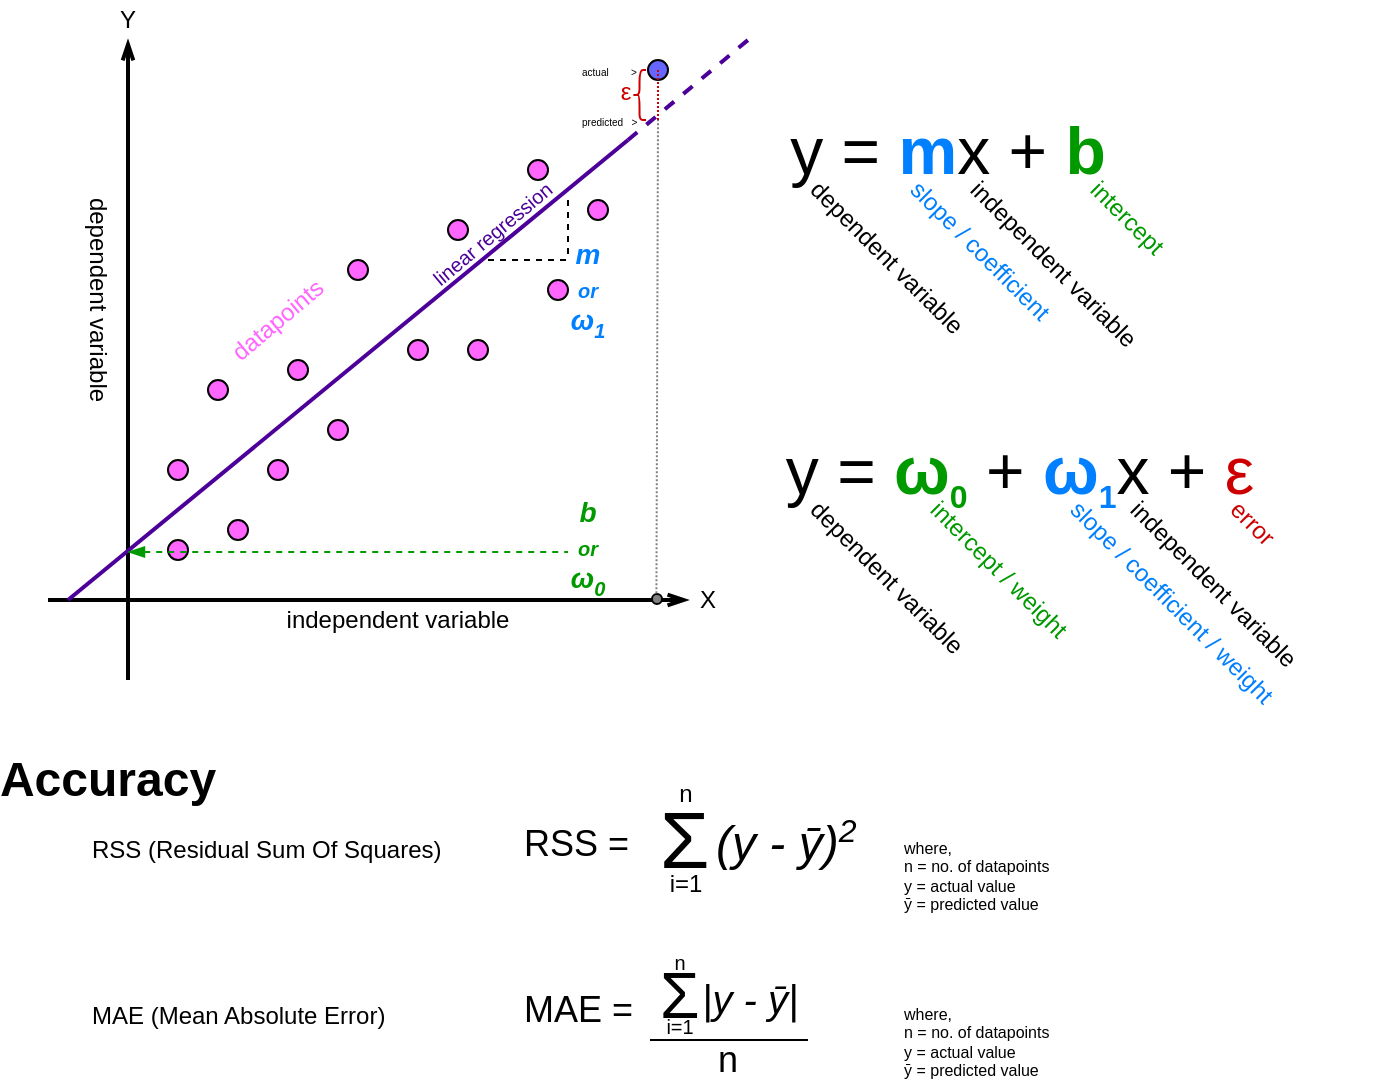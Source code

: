 <mxfile version="26.0.3" pages="3">
  <diagram name="LR-SV" id="ft6B9oeNtfkhcBupiPDH">
    <mxGraphModel dx="690" dy="427" grid="1" gridSize="10" guides="1" tooltips="1" connect="1" arrows="1" fold="1" page="1" pageScale="1" pageWidth="850" pageHeight="1100" math="0" shadow="0">
      <root>
        <mxCell id="0" />
        <mxCell id="1" parent="0" />
        <mxCell id="UDtmN-QQpEdCFvvtXrBr-2" value="" style="endArrow=openThin;html=1;rounded=0;strokeWidth=2;endFill=0;" parent="1" edge="1">
          <mxGeometry width="50" height="50" relative="1" as="geometry">
            <mxPoint x="80" y="360" as="sourcePoint" />
            <mxPoint x="80" y="40" as="targetPoint" />
          </mxGeometry>
        </mxCell>
        <mxCell id="UDtmN-QQpEdCFvvtXrBr-3" value="" style="endArrow=openThin;html=1;rounded=0;strokeWidth=2;endFill=0;" parent="1" edge="1">
          <mxGeometry width="50" height="50" relative="1" as="geometry">
            <mxPoint x="40" y="320" as="sourcePoint" />
            <mxPoint x="360" y="320" as="targetPoint" />
          </mxGeometry>
        </mxCell>
        <mxCell id="UDtmN-QQpEdCFvvtXrBr-4" value="" style="endArrow=none;html=1;rounded=0;strokeColor=#4C0099;strokeWidth=2;" parent="1" edge="1">
          <mxGeometry width="50" height="50" relative="1" as="geometry">
            <mxPoint x="50" y="320" as="sourcePoint" />
            <mxPoint x="330" y="90" as="targetPoint" />
          </mxGeometry>
        </mxCell>
        <mxCell id="UDtmN-QQpEdCFvvtXrBr-5" value="" style="ellipse;whiteSpace=wrap;html=1;fillColor=#FF66FF;" parent="1" vertex="1">
          <mxGeometry x="100" y="250" width="10" height="10" as="geometry" />
        </mxCell>
        <mxCell id="UDtmN-QQpEdCFvvtXrBr-6" value="" style="ellipse;whiteSpace=wrap;html=1;fillColor=#FF66FF;" parent="1" vertex="1">
          <mxGeometry x="120" y="210" width="10" height="10" as="geometry" />
        </mxCell>
        <mxCell id="UDtmN-QQpEdCFvvtXrBr-7" value="" style="ellipse;whiteSpace=wrap;html=1;fillColor=#FF66FF;" parent="1" vertex="1">
          <mxGeometry x="100" y="290" width="10" height="10" as="geometry" />
        </mxCell>
        <mxCell id="UDtmN-QQpEdCFvvtXrBr-8" value="" style="ellipse;whiteSpace=wrap;html=1;fillColor=#FF66FF;" parent="1" vertex="1">
          <mxGeometry x="150" y="250" width="10" height="10" as="geometry" />
        </mxCell>
        <mxCell id="UDtmN-QQpEdCFvvtXrBr-9" value="" style="ellipse;whiteSpace=wrap;html=1;fillColor=#FF66FF;" parent="1" vertex="1">
          <mxGeometry x="180" y="230" width="10" height="10" as="geometry" />
        </mxCell>
        <mxCell id="UDtmN-QQpEdCFvvtXrBr-10" value="" style="ellipse;whiteSpace=wrap;html=1;fillColor=#FF66FF;" parent="1" vertex="1">
          <mxGeometry x="160" y="200" width="10" height="10" as="geometry" />
        </mxCell>
        <mxCell id="UDtmN-QQpEdCFvvtXrBr-11" value="" style="ellipse;whiteSpace=wrap;html=1;fillColor=#FF66FF;" parent="1" vertex="1">
          <mxGeometry x="130" y="280" width="10" height="10" as="geometry" />
        </mxCell>
        <mxCell id="UDtmN-QQpEdCFvvtXrBr-12" value="" style="ellipse;whiteSpace=wrap;html=1;fillColor=#FF66FF;" parent="1" vertex="1">
          <mxGeometry x="220" y="190" width="10" height="10" as="geometry" />
        </mxCell>
        <mxCell id="UDtmN-QQpEdCFvvtXrBr-13" value="" style="ellipse;whiteSpace=wrap;html=1;fillColor=#FF66FF;" parent="1" vertex="1">
          <mxGeometry x="190" y="150" width="10" height="10" as="geometry" />
        </mxCell>
        <mxCell id="UDtmN-QQpEdCFvvtXrBr-14" value="" style="ellipse;whiteSpace=wrap;html=1;fillColor=#FF66FF;" parent="1" vertex="1">
          <mxGeometry x="250" y="190" width="10" height="10" as="geometry" />
        </mxCell>
        <mxCell id="UDtmN-QQpEdCFvvtXrBr-15" value="" style="ellipse;whiteSpace=wrap;html=1;fillColor=#FF66FF;" parent="1" vertex="1">
          <mxGeometry x="240" y="130" width="10" height="10" as="geometry" />
        </mxCell>
        <mxCell id="UDtmN-QQpEdCFvvtXrBr-16" value="" style="ellipse;whiteSpace=wrap;html=1;fillColor=#FF66FF;" parent="1" vertex="1">
          <mxGeometry x="280" y="100" width="10" height="10" as="geometry" />
        </mxCell>
        <mxCell id="UDtmN-QQpEdCFvvtXrBr-17" value="" style="ellipse;whiteSpace=wrap;html=1;fillColor=#FF66FF;" parent="1" vertex="1">
          <mxGeometry x="290" y="160" width="10" height="10" as="geometry" />
        </mxCell>
        <mxCell id="UDtmN-QQpEdCFvvtXrBr-18" value="" style="ellipse;whiteSpace=wrap;html=1;fillColor=#FF66FF;" parent="1" vertex="1">
          <mxGeometry x="310" y="120" width="10" height="10" as="geometry" />
        </mxCell>
        <mxCell id="UDtmN-QQpEdCFvvtXrBr-22" value="X" style="text;html=1;align=center;verticalAlign=middle;whiteSpace=wrap;rounded=0;" parent="1" vertex="1">
          <mxGeometry x="360" y="310" width="20" height="20" as="geometry" />
        </mxCell>
        <mxCell id="UDtmN-QQpEdCFvvtXrBr-23" value="Y" style="text;html=1;align=center;verticalAlign=middle;whiteSpace=wrap;rounded=0;" parent="1" vertex="1">
          <mxGeometry x="70" y="20" width="20" height="20" as="geometry" />
        </mxCell>
        <mxCell id="UDtmN-QQpEdCFvvtXrBr-24" value="" style="endArrow=none;dashed=1;html=1;rounded=0;startArrow=blockThin;startFill=1;fontColor=#009900;strokeColor=#009900;" parent="1" edge="1">
          <mxGeometry width="50" height="50" relative="1" as="geometry">
            <mxPoint x="80" y="296" as="sourcePoint" />
            <mxPoint x="300" y="296" as="targetPoint" />
          </mxGeometry>
        </mxCell>
        <mxCell id="UDtmN-QQpEdCFvvtXrBr-25" value="" style="endArrow=none;dashed=1;html=1;rounded=0;" parent="1" edge="1">
          <mxGeometry width="50" height="50" relative="1" as="geometry">
            <mxPoint x="260" y="150" as="sourcePoint" />
            <mxPoint x="300" y="150" as="targetPoint" />
          </mxGeometry>
        </mxCell>
        <mxCell id="UDtmN-QQpEdCFvvtXrBr-26" value="" style="endArrow=none;dashed=1;html=1;rounded=0;" parent="1" edge="1">
          <mxGeometry width="50" height="50" relative="1" as="geometry">
            <mxPoint x="300" y="120" as="sourcePoint" />
            <mxPoint x="300" y="150" as="targetPoint" />
          </mxGeometry>
        </mxCell>
        <mxCell id="UDtmN-QQpEdCFvvtXrBr-27" value="&lt;span&gt;&lt;font&gt;m&lt;br&gt;&lt;font style=&quot;font-size: 10px;&quot;&gt;or&lt;/font&gt;&lt;br&gt;&lt;/font&gt;&lt;/span&gt;ω&lt;sub&gt;&lt;font style=&quot;font-size: 10px;&quot;&gt;1&lt;/font&gt;&lt;/sub&gt;" style="text;html=1;align=center;verticalAlign=middle;whiteSpace=wrap;rounded=0;fontStyle=3;fontSize=14;fontColor=#007FFF;" parent="1" vertex="1">
          <mxGeometry x="300" y="140" width="20" height="50" as="geometry" />
        </mxCell>
        <mxCell id="UDtmN-QQpEdCFvvtXrBr-28" value="&lt;span style=&quot;&quot;&gt;b&lt;br&gt;&lt;font style=&quot;font-size: 10px;&quot;&gt;or&lt;/font&gt;&lt;br&gt;&lt;/span&gt;&lt;span style=&quot;&quot;&gt;ω&lt;/span&gt;&lt;sub style=&quot;&quot;&gt;&lt;font style=&quot;font-size: 10px;&quot;&gt;0&lt;/font&gt;&lt;/sub&gt;" style="text;html=1;align=center;verticalAlign=middle;whiteSpace=wrap;rounded=0;fontStyle=3;fontSize=14;fontColor=#009900;" parent="1" vertex="1">
          <mxGeometry x="300" y="268" width="20" height="52" as="geometry" />
        </mxCell>
        <mxCell id="UDtmN-QQpEdCFvvtXrBr-29" value="independent variable" style="text;html=1;align=center;verticalAlign=middle;whiteSpace=wrap;rounded=0;" parent="1" vertex="1">
          <mxGeometry x="140" y="320" width="150" height="20" as="geometry" />
        </mxCell>
        <mxCell id="UDtmN-QQpEdCFvvtXrBr-30" value="dependent variable" style="text;html=1;align=center;verticalAlign=middle;whiteSpace=wrap;rounded=0;rotation=90;" parent="1" vertex="1">
          <mxGeometry x="-10" y="160" width="150" height="20" as="geometry" />
        </mxCell>
        <mxCell id="UDtmN-QQpEdCFvvtXrBr-31" value="datapoints" style="text;html=1;align=center;verticalAlign=middle;whiteSpace=wrap;rounded=0;rotation=-40;fontColor=#FF66FF;" parent="1" vertex="1">
          <mxGeometry x="80" y="170" width="150" height="20" as="geometry" />
        </mxCell>
        <mxCell id="UDtmN-QQpEdCFvvtXrBr-32" value="y = &lt;b&gt;&lt;font style=&quot;color: rgb(0, 127, 255);&quot;&gt;m&lt;/font&gt;&lt;/b&gt;x + &lt;b&gt;&lt;font style=&quot;color: rgb(0, 153, 0);&quot;&gt;b&lt;/font&gt;&lt;/b&gt;" style="text;html=1;align=center;verticalAlign=middle;whiteSpace=wrap;rounded=0;fontSize=33;" parent="1" vertex="1">
          <mxGeometry x="400" y="70" width="180" height="50" as="geometry" />
        </mxCell>
        <mxCell id="UDtmN-QQpEdCFvvtXrBr-33" value="linear regression" style="text;html=1;align=center;verticalAlign=middle;whiteSpace=wrap;rounded=0;rotation=-40;fontColor=#4C0099;fontSize=10;" parent="1" vertex="1">
          <mxGeometry x="201.51" y="131.64" width="120" height="10" as="geometry" />
        </mxCell>
        <mxCell id="UDtmN-QQpEdCFvvtXrBr-34" value="dependent variable" style="text;html=1;align=left;verticalAlign=middle;whiteSpace=wrap;rounded=0;rotation=45;" parent="1" vertex="1">
          <mxGeometry x="404.39" y="144.39" width="120" height="20" as="geometry" />
        </mxCell>
        <mxCell id="UDtmN-QQpEdCFvvtXrBr-35" value="slope / coefficient" style="text;html=1;align=left;verticalAlign=middle;whiteSpace=wrap;rounded=0;rotation=45;fontColor=#007FFF;" parent="1" vertex="1">
          <mxGeometry x="455.86" y="140.86" width="110" height="20" as="geometry" />
        </mxCell>
        <mxCell id="UDtmN-QQpEdCFvvtXrBr-36" value="independent variable" style="text;html=1;align=left;verticalAlign=middle;whiteSpace=wrap;rounded=0;rotation=45;" parent="1" vertex="1">
          <mxGeometry x="484.39" y="144.39" width="120" height="20" as="geometry" />
        </mxCell>
        <mxCell id="UDtmN-QQpEdCFvvtXrBr-37" value="intercept" style="text;html=1;align=left;verticalAlign=middle;whiteSpace=wrap;rounded=0;rotation=45;fontColor=#009900;" parent="1" vertex="1">
          <mxGeometry x="547.32" y="137.32" width="100" height="20" as="geometry" />
        </mxCell>
        <mxCell id="lRdg8YPIiVVx4SO15s_N-5" value="y =&amp;nbsp;&lt;font style=&quot;color: rgb(0, 153, 0);&quot;&gt;&lt;b&gt;ω&lt;sub&gt;&lt;font style=&quot;font-size: 16px;&quot;&gt;0&lt;/font&gt;&lt;/sub&gt;&lt;/b&gt;&lt;/font&gt;&amp;nbsp;+&amp;nbsp;&lt;font style=&quot;color: rgb(0, 127, 255);&quot;&gt;&lt;b&gt;ω&lt;sub&gt;&lt;font style=&quot;font-size: 16px;&quot;&gt;1&lt;/font&gt;&lt;/sub&gt;&lt;/b&gt;&lt;/font&gt;x +&amp;nbsp;&lt;font style=&quot;color: rgb(204, 0, 0);&quot;&gt;ε&lt;/font&gt;" style="text;html=1;align=center;verticalAlign=middle;whiteSpace=wrap;rounded=0;fontSize=33;" vertex="1" parent="1">
          <mxGeometry x="406" y="233" width="240" height="50" as="geometry" />
        </mxCell>
        <mxCell id="lRdg8YPIiVVx4SO15s_N-6" value="dependent variable" style="text;html=1;align=left;verticalAlign=middle;whiteSpace=wrap;rounded=0;rotation=45;" vertex="1" parent="1">
          <mxGeometry x="404.39" y="304.39" width="120" height="20" as="geometry" />
        </mxCell>
        <mxCell id="lRdg8YPIiVVx4SO15s_N-7" value="slope / coefficient / weight" style="text;html=1;align=left;verticalAlign=middle;whiteSpace=wrap;rounded=0;rotation=45;fontColor=#007FFF;" vertex="1" parent="1">
          <mxGeometry x="531.46" y="311.46" width="140" height="20" as="geometry" />
        </mxCell>
        <mxCell id="lRdg8YPIiVVx4SO15s_N-8" value="independent variable" style="text;html=1;align=left;verticalAlign=middle;whiteSpace=wrap;rounded=0;rotation=45;" vertex="1" parent="1">
          <mxGeometry x="564.39" y="304.39" width="120" height="20" as="geometry" />
        </mxCell>
        <mxCell id="lRdg8YPIiVVx4SO15s_N-9" value="intercept / weight" style="text;html=1;align=left;verticalAlign=middle;whiteSpace=wrap;rounded=0;rotation=45;fontColor=#009900;" vertex="1" parent="1">
          <mxGeometry x="465.86" y="300.86" width="110" height="20" as="geometry" />
        </mxCell>
        <mxCell id="lRdg8YPIiVVx4SO15s_N-10" value="error" style="text;html=1;align=left;verticalAlign=middle;whiteSpace=wrap;rounded=0;rotation=45;fontColor=#CC0000;" vertex="1" parent="1">
          <mxGeometry x="618.79" y="293.79" width="90" height="20" as="geometry" />
        </mxCell>
        <mxCell id="lRdg8YPIiVVx4SO15s_N-11" value="" style="ellipse;whiteSpace=wrap;html=1;fillColor=#6666FF;" vertex="1" parent="1">
          <mxGeometry x="340" y="50" width="10" height="10" as="geometry" />
        </mxCell>
        <mxCell id="lRdg8YPIiVVx4SO15s_N-13" value="" style="endArrow=none;html=1;rounded=0;strokeColor=#4C0099;strokeWidth=2;dashed=1;" edge="1" parent="1">
          <mxGeometry width="50" height="50" relative="1" as="geometry">
            <mxPoint x="330" y="90" as="sourcePoint" />
            <mxPoint x="390" y="40" as="targetPoint" />
          </mxGeometry>
        </mxCell>
        <mxCell id="lRdg8YPIiVVx4SO15s_N-14" value="" style="endArrow=none;html=1;rounded=0;strokeColor=#CC0000;strokeWidth=1;dashed=1;dashPattern=1 1;entryX=0.5;entryY=0.5;entryDx=0;entryDy=0;entryPerimeter=0;" edge="1" parent="1" target="lRdg8YPIiVVx4SO15s_N-11">
          <mxGeometry width="50" height="50" relative="1" as="geometry">
            <mxPoint x="345" y="80" as="sourcePoint" />
            <mxPoint x="400" y="50" as="targetPoint" />
          </mxGeometry>
        </mxCell>
        <mxCell id="lRdg8YPIiVVx4SO15s_N-17" value="&lt;font style=&quot;color: rgb(204, 0, 0);&quot;&gt;ε&lt;/font&gt;" style="shape=curlyBracket;whiteSpace=wrap;html=1;rounded=1;labelPosition=left;verticalLabelPosition=middle;align=center;verticalAlign=middle;strokeColor=#CC0000;spacing=0;spacingRight=0;spacingBottom=4;" vertex="1" parent="1">
          <mxGeometry x="332.51" y="55" width="6.49" height="25" as="geometry" />
        </mxCell>
        <mxCell id="lRdg8YPIiVVx4SO15s_N-18" value="predicted&amp;nbsp; &amp;nbsp;&amp;gt;" style="text;html=1;align=left;verticalAlign=middle;whiteSpace=wrap;rounded=0;fontSize=5;" vertex="1" parent="1">
          <mxGeometry x="304.51" y="75" width="31.49" height="10" as="geometry" />
        </mxCell>
        <mxCell id="lRdg8YPIiVVx4SO15s_N-19" value="actual&amp;nbsp; &amp;nbsp; &amp;nbsp; &amp;nbsp; &amp;gt;" style="text;html=1;align=left;verticalAlign=middle;whiteSpace=wrap;rounded=0;fontSize=5;" vertex="1" parent="1">
          <mxGeometry x="304.51" y="50" width="31.49" height="10" as="geometry" />
        </mxCell>
        <mxCell id="lRdg8YPIiVVx4SO15s_N-20" value="" style="ellipse;whiteSpace=wrap;html=1;fillColor=#808080;aspect=fixed;" vertex="1" parent="1">
          <mxGeometry x="342" y="317" width="5" height="5" as="geometry" />
        </mxCell>
        <mxCell id="lRdg8YPIiVVx4SO15s_N-22" value="" style="endArrow=none;html=1;rounded=0;strokeColor=#808080;strokeWidth=1;dashed=1;dashPattern=1 1;exitX=0.441;exitY=0.32;exitDx=0;exitDy=0;exitPerimeter=0;" edge="1" parent="1" source="lRdg8YPIiVVx4SO15s_N-20">
          <mxGeometry width="50" height="50" relative="1" as="geometry">
            <mxPoint x="339.5" y="317.0" as="sourcePoint" />
            <mxPoint x="345" y="80" as="targetPoint" />
          </mxGeometry>
        </mxCell>
        <mxCell id="1ZIZ6dkmiwmQnRQSsGTK-1" value="Accuracy" style="text;html=1;align=center;verticalAlign=middle;whiteSpace=wrap;rounded=0;fontStyle=1;fontSize=24;" vertex="1" parent="1">
          <mxGeometry x="40" y="400" width="60" height="20" as="geometry" />
        </mxCell>
        <mxCell id="1ZIZ6dkmiwmQnRQSsGTK-6" value="n" style="text;html=1;align=center;verticalAlign=middle;whiteSpace=wrap;rounded=0;" vertex="1" parent="1">
          <mxGeometry x="343.99" y="407" width="30" height="20" as="geometry" />
        </mxCell>
        <mxCell id="1ZIZ6dkmiwmQnRQSsGTK-23" value="" style="group" vertex="1" connectable="0" parent="1">
          <mxGeometry x="60" y="409" width="500" height="71" as="geometry" />
        </mxCell>
        <mxCell id="1ZIZ6dkmiwmQnRQSsGTK-2" value="RSS (Residual Sum Of Squares)" style="text;html=1;align=left;verticalAlign=middle;whiteSpace=wrap;rounded=0;" vertex="1" parent="1ZIZ6dkmiwmQnRQSsGTK-23">
          <mxGeometry y="26" width="180" height="20" as="geometry" />
        </mxCell>
        <mxCell id="1ZIZ6dkmiwmQnRQSsGTK-3" value="Σ" style="text;whiteSpace=wrap;fontSize=40;" vertex="1" parent="1ZIZ6dkmiwmQnRQSsGTK-23">
          <mxGeometry x="283.99" width="30" height="50" as="geometry" />
        </mxCell>
        <mxCell id="1ZIZ6dkmiwmQnRQSsGTK-5" value="i=1" style="text;html=1;align=center;verticalAlign=middle;whiteSpace=wrap;rounded=0;" vertex="1" parent="1ZIZ6dkmiwmQnRQSsGTK-23">
          <mxGeometry x="283.99" y="43" width="30" height="20" as="geometry" />
        </mxCell>
        <mxCell id="1ZIZ6dkmiwmQnRQSsGTK-7" value="(y - ȳ)&lt;sup&gt;&lt;font style=&quot;font-size: 16px;&quot;&gt;2&lt;/font&gt;&lt;/sup&gt;" style="text;html=1;align=left;verticalAlign=middle;whiteSpace=wrap;rounded=0;fontSize=24;fontStyle=2" vertex="1" parent="1ZIZ6dkmiwmQnRQSsGTK-23">
          <mxGeometry x="311.99" y="20" width="92" height="20" as="geometry" />
        </mxCell>
        <mxCell id="1ZIZ6dkmiwmQnRQSsGTK-8" value="RSS =&amp;nbsp;" style="text;html=1;align=left;verticalAlign=middle;whiteSpace=wrap;rounded=0;fontSize=18;" vertex="1" parent="1ZIZ6dkmiwmQnRQSsGTK-23">
          <mxGeometry x="216.01" y="23" width="69.49" height="20" as="geometry" />
        </mxCell>
        <mxCell id="1ZIZ6dkmiwmQnRQSsGTK-10" value="where,&lt;br&gt;&lt;div&gt;n = no. of datapoints&lt;/div&gt;&lt;div&gt;y = actual value&lt;/div&gt;&lt;div&gt;ȳ = predicted value&lt;/div&gt;" style="text;html=1;align=left;verticalAlign=bottom;whiteSpace=wrap;rounded=0;fontSize=8;" vertex="1" parent="1ZIZ6dkmiwmQnRQSsGTK-23">
          <mxGeometry x="405.86" y="26" width="94.14" height="45" as="geometry" />
        </mxCell>
        <mxCell id="1ZIZ6dkmiwmQnRQSsGTK-24" value="" style="group" vertex="1" connectable="0" parent="1">
          <mxGeometry x="60" y="492" width="500" height="71" as="geometry" />
        </mxCell>
        <mxCell id="1ZIZ6dkmiwmQnRQSsGTK-13" value="MAE (Mean Absolute Error)" style="text;html=1;align=left;verticalAlign=middle;whiteSpace=wrap;rounded=0;" vertex="1" parent="1ZIZ6dkmiwmQnRQSsGTK-24">
          <mxGeometry y="26" width="180" height="20" as="geometry" />
        </mxCell>
        <mxCell id="1ZIZ6dkmiwmQnRQSsGTK-14" value="Σ" style="text;whiteSpace=wrap;fontSize=32;" vertex="1" parent="1ZIZ6dkmiwmQnRQSsGTK-24">
          <mxGeometry x="283.99" width="30" height="50" as="geometry" />
        </mxCell>
        <mxCell id="1ZIZ6dkmiwmQnRQSsGTK-15" value="i=1" style="text;html=1;align=center;verticalAlign=middle;whiteSpace=wrap;rounded=0;fontSize=10;" vertex="1" parent="1ZIZ6dkmiwmQnRQSsGTK-24">
          <mxGeometry x="280.99" y="34" width="30" height="14" as="geometry" />
        </mxCell>
        <mxCell id="1ZIZ6dkmiwmQnRQSsGTK-16" value="n" style="text;html=1;align=center;verticalAlign=middle;whiteSpace=wrap;rounded=0;fontSize=10;" vertex="1" parent="1ZIZ6dkmiwmQnRQSsGTK-24">
          <mxGeometry x="280.99" y="3" width="30" height="11" as="geometry" />
        </mxCell>
        <mxCell id="1ZIZ6dkmiwmQnRQSsGTK-17" value="|y - ȳ|" style="text;html=1;align=left;verticalAlign=middle;whiteSpace=wrap;rounded=0;fontSize=20;fontStyle=2" vertex="1" parent="1ZIZ6dkmiwmQnRQSsGTK-24">
          <mxGeometry x="304.99" y="17" width="92" height="20" as="geometry" />
        </mxCell>
        <mxCell id="1ZIZ6dkmiwmQnRQSsGTK-18" value="MAE =&amp;nbsp;" style="text;html=1;align=left;verticalAlign=middle;whiteSpace=wrap;rounded=0;fontSize=18;" vertex="1" parent="1ZIZ6dkmiwmQnRQSsGTK-24">
          <mxGeometry x="216.01" y="23" width="69.49" height="20" as="geometry" />
        </mxCell>
        <mxCell id="1ZIZ6dkmiwmQnRQSsGTK-19" value="where,&lt;br&gt;&lt;div&gt;n = no. of datapoints&lt;/div&gt;&lt;div&gt;y = actual value&lt;/div&gt;&lt;div&gt;ȳ = predicted value&lt;/div&gt;" style="text;html=1;align=left;verticalAlign=bottom;whiteSpace=wrap;rounded=0;fontSize=8;" vertex="1" parent="1ZIZ6dkmiwmQnRQSsGTK-24">
          <mxGeometry x="405.86" y="26" width="94.14" height="45" as="geometry" />
        </mxCell>
        <mxCell id="1ZIZ6dkmiwmQnRQSsGTK-20" value="" style="endArrow=none;html=1;rounded=0;exitX=0;exitY=1;exitDx=0;exitDy=0;" edge="1" parent="1ZIZ6dkmiwmQnRQSsGTK-24" source="1ZIZ6dkmiwmQnRQSsGTK-15">
          <mxGeometry width="50" height="50" relative="1" as="geometry">
            <mxPoint x="240" y="-92" as="sourcePoint" />
            <mxPoint x="360" y="48" as="targetPoint" />
          </mxGeometry>
        </mxCell>
        <mxCell id="1ZIZ6dkmiwmQnRQSsGTK-21" value="n" style="text;html=1;align=center;verticalAlign=middle;whiteSpace=wrap;rounded=0;fontSize=18;" vertex="1" parent="1ZIZ6dkmiwmQnRQSsGTK-24">
          <mxGeometry x="304.99" y="47" width="30" height="21" as="geometry" />
        </mxCell>
      </root>
    </mxGraphModel>
  </diagram>
  <diagram name="LR-MV" id="dPpouy2KCc9EeUn8jf0N">
    <mxGraphModel dx="1080" dy="668" grid="1" gridSize="10" guides="1" tooltips="1" connect="1" arrows="1" fold="1" page="1" pageScale="1" pageWidth="850" pageHeight="1100" math="0" shadow="0">
      <root>
        <mxCell id="hytD9whioqziYtamuN2R-0" />
        <mxCell id="hytD9whioqziYtamuN2R-1" parent="hytD9whioqziYtamuN2R-0" />
        <mxCell id="SBUnD1E64CyK9gL6Irq9-12" value="" style="verticalLabelPosition=bottom;verticalAlign=top;html=1;shape=mxgraph.basic.polygon;polyCoords=[[0.01,0.31],[0.59,0.48],[0.91,0.58],[0.87,0.9],[0.52,0.97],[0.34,0.74],[0.13,0.48],[0.01,0.31]];polyline=1;fillColor=#ffe6cc;rotation=-45;strokeColor=#d79b00;" vertex="1" parent="hytD9whioqziYtamuN2R-1">
          <mxGeometry x="83.12" y="120" width="283.75" height="310" as="geometry" />
        </mxCell>
        <mxCell id="hytD9whioqziYtamuN2R-2" value="" style="endArrow=openThin;html=1;rounded=0;strokeWidth=2;endFill=0;" parent="hytD9whioqziYtamuN2R-1" edge="1">
          <mxGeometry width="50" height="50" relative="1" as="geometry">
            <mxPoint x="87" y="360" as="sourcePoint" />
            <mxPoint x="87" y="40" as="targetPoint" />
          </mxGeometry>
        </mxCell>
        <mxCell id="hytD9whioqziYtamuN2R-3" value="" style="endArrow=openThin;html=1;rounded=0;strokeWidth=2;endFill=0;entryX=0.127;entryY=0.482;entryDx=0;entryDy=0;entryPerimeter=0;" parent="hytD9whioqziYtamuN2R-1" edge="1" target="hytD9whioqziYtamuN2R-19">
          <mxGeometry width="50" height="50" relative="1" as="geometry">
            <mxPoint x="60" y="330" as="sourcePoint" />
            <mxPoint x="360" y="480" as="targetPoint" />
          </mxGeometry>
        </mxCell>
        <mxCell id="hytD9whioqziYtamuN2R-4" value="" style="endArrow=none;html=1;rounded=0;strokeColor=#7F00FF;strokeWidth=2;dashed=1;" parent="hytD9whioqziYtamuN2R-1" edge="1">
          <mxGeometry width="50" height="50" relative="1" as="geometry">
            <mxPoint x="81" y="334" as="sourcePoint" />
            <mxPoint x="380" y="180" as="targetPoint" />
          </mxGeometry>
        </mxCell>
        <mxCell id="hytD9whioqziYtamuN2R-5" value="" style="ellipse;whiteSpace=wrap;html=1;fillColor=#FF66FF;" parent="hytD9whioqziYtamuN2R-1" vertex="1">
          <mxGeometry x="310" y="340" width="10" height="10" as="geometry" />
        </mxCell>
        <mxCell id="hytD9whioqziYtamuN2R-6" value="" style="ellipse;whiteSpace=wrap;html=1;fillColor=#FF66FF;" parent="hytD9whioqziYtamuN2R-1" vertex="1">
          <mxGeometry x="136" y="310" width="10" height="10" as="geometry" />
        </mxCell>
        <mxCell id="hytD9whioqziYtamuN2R-7" value="" style="ellipse;whiteSpace=wrap;html=1;fillColor=#FF66FF;" parent="hytD9whioqziYtamuN2R-1" vertex="1">
          <mxGeometry x="107" y="340" width="10" height="10" as="geometry" />
        </mxCell>
        <mxCell id="hytD9whioqziYtamuN2R-8" value="" style="ellipse;whiteSpace=wrap;html=1;fillColor=#FF66FF;" parent="hytD9whioqziYtamuN2R-1" vertex="1">
          <mxGeometry x="170" y="263.46" width="10" height="10" as="geometry" />
        </mxCell>
        <mxCell id="hytD9whioqziYtamuN2R-9" value="" style="ellipse;whiteSpace=wrap;html=1;fillColor=#FF66FF;" parent="hytD9whioqziYtamuN2R-1" vertex="1">
          <mxGeometry x="230" y="220" width="10" height="10" as="geometry" />
        </mxCell>
        <mxCell id="hytD9whioqziYtamuN2R-10" value="" style="ellipse;whiteSpace=wrap;html=1;fillColor=#FF66FF;" parent="hytD9whioqziYtamuN2R-1" vertex="1">
          <mxGeometry x="210" y="275" width="10" height="10" as="geometry" />
        </mxCell>
        <mxCell id="hytD9whioqziYtamuN2R-11" value="" style="ellipse;whiteSpace=wrap;html=1;fillColor=#FF66FF;" parent="hytD9whioqziYtamuN2R-1" vertex="1">
          <mxGeometry x="160" y="350" width="10" height="10" as="geometry" />
        </mxCell>
        <mxCell id="hytD9whioqziYtamuN2R-12" value="" style="ellipse;whiteSpace=wrap;html=1;fillColor=#FF66FF;" parent="hytD9whioqziYtamuN2R-1" vertex="1">
          <mxGeometry x="126" y="281.39" width="10" height="10" as="geometry" />
        </mxCell>
        <mxCell id="hytD9whioqziYtamuN2R-13" value="" style="ellipse;whiteSpace=wrap;html=1;fillColor=#FF66FF;" parent="hytD9whioqziYtamuN2R-1" vertex="1">
          <mxGeometry x="206" y="250" width="10" height="10" as="geometry" />
        </mxCell>
        <mxCell id="hytD9whioqziYtamuN2R-14" value="" style="ellipse;whiteSpace=wrap;html=1;fillColor=#FF66FF;" parent="hytD9whioqziYtamuN2R-1" vertex="1">
          <mxGeometry x="280" y="200" width="10" height="10" as="geometry" />
        </mxCell>
        <mxCell id="hytD9whioqziYtamuN2R-15" value="" style="ellipse;whiteSpace=wrap;html=1;fillColor=#FF66FF;" parent="hytD9whioqziYtamuN2R-1" vertex="1">
          <mxGeometry x="276" y="350" width="10" height="10" as="geometry" />
        </mxCell>
        <mxCell id="hytD9whioqziYtamuN2R-16" value="" style="ellipse;whiteSpace=wrap;html=1;fillColor=#FF66FF;" parent="hytD9whioqziYtamuN2R-1" vertex="1">
          <mxGeometry x="225" y="237.86" width="10" height="10" as="geometry" />
        </mxCell>
        <mxCell id="hytD9whioqziYtamuN2R-17" value="" style="ellipse;whiteSpace=wrap;html=1;fillColor=#FF66FF;" parent="hytD9whioqziYtamuN2R-1" vertex="1">
          <mxGeometry x="310" y="230" width="10" height="10" as="geometry" />
        </mxCell>
        <mxCell id="hytD9whioqziYtamuN2R-18" value="" style="ellipse;whiteSpace=wrap;html=1;fillColor=#FF66FF;" parent="hytD9whioqziYtamuN2R-1" vertex="1">
          <mxGeometry x="255" y="257.86" width="10" height="10" as="geometry" />
        </mxCell>
        <mxCell id="hytD9whioqziYtamuN2R-19" value="X1" style="text;html=1;align=center;verticalAlign=middle;whiteSpace=wrap;rounded=0;" parent="hytD9whioqziYtamuN2R-1" vertex="1">
          <mxGeometry x="390" y="460" width="20" height="20" as="geometry" />
        </mxCell>
        <mxCell id="hytD9whioqziYtamuN2R-20" value="Y" style="text;html=1;align=center;verticalAlign=middle;whiteSpace=wrap;rounded=0;" parent="hytD9whioqziYtamuN2R-1" vertex="1">
          <mxGeometry x="77" y="20" width="20" height="20" as="geometry" />
        </mxCell>
        <mxCell id="hytD9whioqziYtamuN2R-21" value="" style="endArrow=none;dashed=1;html=1;rounded=0;startArrow=blockThin;startFill=1;fontColor=#009900;strokeColor=#009900;" parent="hytD9whioqziYtamuN2R-1" edge="1">
          <mxGeometry width="50" height="50" relative="1" as="geometry">
            <mxPoint x="83.12" y="330" as="sourcePoint" />
            <mxPoint x="390" y="330" as="targetPoint" />
          </mxGeometry>
        </mxCell>
        <mxCell id="hytD9whioqziYtamuN2R-24" value="m&lt;sub&gt;&lt;font style=&quot;font-size: 10px;&quot;&gt;2&lt;/font&gt;&lt;/sub&gt;&amp;nbsp;&lt;font style=&quot;font-size: 10px;&quot;&gt;or&amp;nbsp;&lt;/font&gt;ω&lt;sub&gt;&lt;font style=&quot;font-size: 10px;&quot;&gt;2&lt;/font&gt;&lt;/sub&gt;" style="text;html=1;align=center;verticalAlign=middle;whiteSpace=wrap;rounded=0;fontStyle=3;fontSize=14;fontColor=#007FFF;" parent="hytD9whioqziYtamuN2R-1" vertex="1">
          <mxGeometry x="366.87" y="190" width="53.13" height="20" as="geometry" />
        </mxCell>
        <mxCell id="hytD9whioqziYtamuN2R-25" value="&lt;span style=&quot;&quot;&gt;b&lt;/span&gt;&lt;span style=&quot;&quot;&gt;&amp;nbsp;&lt;/span&gt;&lt;font style=&quot;font-size: 10px;&quot;&gt;or&amp;nbsp;&lt;/font&gt;&lt;span style=&quot;&quot;&gt;ω&lt;/span&gt;&lt;sub style=&quot;&quot;&gt;&lt;font style=&quot;font-size: 10px;&quot;&gt;0&lt;/font&gt;&lt;/sub&gt;" style="text;html=1;align=center;verticalAlign=middle;whiteSpace=wrap;rounded=0;fontStyle=3;fontSize=14;fontColor=#009900;" parent="hytD9whioqziYtamuN2R-1" vertex="1">
          <mxGeometry x="390" y="320" width="50" height="20" as="geometry" />
        </mxCell>
        <mxCell id="hytD9whioqziYtamuN2R-26" value="independent variable" style="text;html=1;align=center;verticalAlign=middle;whiteSpace=wrap;rounded=0;rotation=23;" parent="hytD9whioqziYtamuN2R-1" vertex="1">
          <mxGeometry x="170" y="405" width="150" height="20" as="geometry" />
        </mxCell>
        <mxCell id="hytD9whioqziYtamuN2R-27" value="dependent variable" style="text;html=1;align=center;verticalAlign=middle;whiteSpace=wrap;rounded=0;rotation=90;" parent="hytD9whioqziYtamuN2R-1" vertex="1">
          <mxGeometry x="4" y="160" width="150" height="20" as="geometry" />
        </mxCell>
        <mxCell id="hytD9whioqziYtamuN2R-28" value="datapoints" style="text;html=1;align=center;verticalAlign=middle;whiteSpace=wrap;rounded=0;rotation=-30;fontColor=#FF66FF;" parent="hytD9whioqziYtamuN2R-1" vertex="1">
          <mxGeometry x="117" y="225" width="150" height="20" as="geometry" />
        </mxCell>
        <mxCell id="hytD9whioqziYtamuN2R-29" value="y =&amp;nbsp;&lt;b&gt;&lt;font style=&quot;color: rgb(0, 127, 255);&quot;&gt;m&lt;sub&gt;&lt;font style=&quot;font-size: 16px;&quot;&gt;1&lt;/font&gt;&lt;/sub&gt;&lt;/font&gt;&lt;/b&gt;x&lt;sub&gt;&lt;font style=&quot;font-size: 16px;&quot;&gt;1&lt;/font&gt;&lt;/sub&gt; +&amp;nbsp;&lt;b&gt;&lt;font style=&quot;color: rgb(0, 127, 255);&quot;&gt;m&lt;sub&gt;&lt;font style=&quot;font-size: 16px;&quot;&gt;2&lt;/font&gt;&lt;/sub&gt;&lt;/font&gt;&lt;/b&gt;x&lt;sub&gt;&lt;font style=&quot;font-size: 16px;&quot;&gt;2&lt;/font&gt;&lt;/sub&gt; +&amp;nbsp;&lt;b&gt;&lt;font style=&quot;color: rgb(0, 153, 0);&quot;&gt;b&lt;/font&gt;&lt;/b&gt;" style="text;html=1;align=center;verticalAlign=middle;whiteSpace=wrap;rounded=0;fontSize=33;" parent="hytD9whioqziYtamuN2R-1" vertex="1">
          <mxGeometry x="460" y="101.54" width="330" height="50" as="geometry" />
        </mxCell>
        <mxCell id="hytD9whioqziYtamuN2R-31" value="dependent variable" style="text;html=1;align=left;verticalAlign=middle;whiteSpace=wrap;rounded=0;rotation=45;" parent="hytD9whioqziYtamuN2R-1" vertex="1">
          <mxGeometry x="475.86" y="172.4" width="110" height="20" as="geometry" />
        </mxCell>
        <mxCell id="hytD9whioqziYtamuN2R-32" value="slope / coefficient" style="text;html=1;align=left;verticalAlign=middle;whiteSpace=wrap;rounded=0;rotation=45;fontColor=#007FFF;" parent="hytD9whioqziYtamuN2R-1" vertex="1">
          <mxGeometry x="537.32" y="168.86" width="100" height="20" as="geometry" />
        </mxCell>
        <mxCell id="hytD9whioqziYtamuN2R-33" value="independent variable" style="text;html=1;align=left;verticalAlign=middle;whiteSpace=wrap;rounded=0;rotation=45;" parent="hytD9whioqziYtamuN2R-1" vertex="1">
          <mxGeometry x="574.39" y="175.93" width="120" height="20" as="geometry" />
        </mxCell>
        <mxCell id="hytD9whioqziYtamuN2R-34" value="intercept" style="text;html=1;align=left;verticalAlign=middle;whiteSpace=wrap;rounded=0;rotation=45;fontColor=#009900;" parent="hytD9whioqziYtamuN2R-1" vertex="1">
          <mxGeometry x="743.18" y="154.72" width="60" height="20" as="geometry" />
        </mxCell>
        <mxCell id="Uryw7ud-IIzmJZmk2hSa-0" value="slope / coefficient" style="text;html=1;align=left;verticalAlign=middle;whiteSpace=wrap;rounded=0;rotation=45;fontColor=#007FFF;" parent="hytD9whioqziYtamuN2R-1" vertex="1">
          <mxGeometry x="635.86" y="172.4" width="110" height="20" as="geometry" />
        </mxCell>
        <mxCell id="Uryw7ud-IIzmJZmk2hSa-1" value="independent variable" style="text;html=1;align=left;verticalAlign=middle;whiteSpace=wrap;rounded=0;rotation=45;" parent="hytD9whioqziYtamuN2R-1" vertex="1">
          <mxGeometry x="674.39" y="175.93" width="120" height="20" as="geometry" />
        </mxCell>
        <mxCell id="Uryw7ud-IIzmJZmk2hSa-2" value="" style="endArrow=openThin;html=1;rounded=0;strokeWidth=2;endFill=0;" parent="hytD9whioqziYtamuN2R-1" edge="1" target="Uryw7ud-IIzmJZmk2hSa-3">
          <mxGeometry width="50" height="50" relative="1" as="geometry">
            <mxPoint x="60" y="350" as="sourcePoint" />
            <mxPoint x="360" y="280" as="targetPoint" />
          </mxGeometry>
        </mxCell>
        <mxCell id="Uryw7ud-IIzmJZmk2hSa-3" value="X2" style="text;html=1;align=center;verticalAlign=middle;whiteSpace=wrap;rounded=0;" parent="hytD9whioqziYtamuN2R-1" vertex="1">
          <mxGeometry x="400" y="257.86" width="20" height="20" as="geometry" />
        </mxCell>
        <mxCell id="Uryw7ud-IIzmJZmk2hSa-4" value="" style="endArrow=none;html=1;rounded=0;strokeColor=#7F00FF;strokeWidth=2;dashed=1;" parent="hytD9whioqziYtamuN2R-1" edge="1">
          <mxGeometry width="50" height="50" relative="1" as="geometry">
            <mxPoint x="80" y="330" as="sourcePoint" />
            <mxPoint x="380" y="384.459" as="targetPoint" />
          </mxGeometry>
        </mxCell>
        <mxCell id="Uryw7ud-IIzmJZmk2hSa-7" value="m&lt;sub style=&quot;&quot;&gt;&lt;font style=&quot;font-size: 10px;&quot;&gt;1&lt;/font&gt;&lt;/sub&gt;&amp;nbsp;&lt;font style=&quot;font-size: 10px;&quot;&gt;or&amp;nbsp;&lt;/font&gt;ω&lt;sub&gt;&lt;font style=&quot;font-size: 10px;&quot;&gt;1&lt;/font&gt;&lt;/sub&gt;" style="text;html=1;align=center;verticalAlign=middle;whiteSpace=wrap;rounded=0;fontStyle=3;fontSize=14;fontColor=#007FFF;" parent="hytD9whioqziYtamuN2R-1" vertex="1">
          <mxGeometry x="356.87" y="384.66" width="53.13" height="25" as="geometry" />
        </mxCell>
        <mxCell id="Uryw7ud-IIzmJZmk2hSa-9" value="" style="ellipse;whiteSpace=wrap;html=1;fillColor=#FF66FF;" parent="hytD9whioqziYtamuN2R-1" vertex="1">
          <mxGeometry x="365" y="360" width="10" height="10" as="geometry" />
        </mxCell>
        <mxCell id="Uryw7ud-IIzmJZmk2hSa-10" value="" style="ellipse;whiteSpace=wrap;html=1;fillColor=#FF66FF;" parent="hytD9whioqziYtamuN2R-1" vertex="1">
          <mxGeometry x="280" y="240" width="10" height="10" as="geometry" />
        </mxCell>
        <mxCell id="Uryw7ud-IIzmJZmk2hSa-11" value="" style="ellipse;whiteSpace=wrap;html=1;fillColor=#FF66FF;" parent="hytD9whioqziYtamuN2R-1" vertex="1">
          <mxGeometry x="310" y="380" width="10" height="10" as="geometry" />
        </mxCell>
        <mxCell id="Uryw7ud-IIzmJZmk2hSa-12" value="" style="ellipse;whiteSpace=wrap;html=1;fillColor=#FF66FF;" parent="hytD9whioqziYtamuN2R-1" vertex="1">
          <mxGeometry x="240" y="340" width="10" height="10" as="geometry" />
        </mxCell>
        <mxCell id="Uryw7ud-IIzmJZmk2hSa-13" value="" style="ellipse;whiteSpace=wrap;html=1;fillColor=#FF66FF;" parent="hytD9whioqziYtamuN2R-1" vertex="1">
          <mxGeometry x="200" y="370" width="10" height="10" as="geometry" />
        </mxCell>
        <mxCell id="Uryw7ud-IIzmJZmk2hSa-14" value="" style="ellipse;whiteSpace=wrap;html=1;fillColor=#FF66FF;" parent="hytD9whioqziYtamuN2R-1" vertex="1">
          <mxGeometry x="260" y="375" width="10" height="10" as="geometry" />
        </mxCell>
        <mxCell id="SBUnD1E64CyK9gL6Irq9-0" value="y =&amp;nbsp;&lt;font style=&quot;color: rgb(0, 153, 0);&quot;&gt;&lt;b&gt;ω&lt;sub&gt;&lt;font style=&quot;font-size: 16px;&quot;&gt;0&lt;/font&gt;&lt;/sub&gt;&lt;/b&gt;&lt;/font&gt;&amp;nbsp;+&amp;nbsp;&lt;font style=&quot;color: rgb(0, 127, 255);&quot;&gt;&lt;b&gt;ω&lt;sub&gt;&lt;font style=&quot;font-size: 16px;&quot;&gt;1&lt;/font&gt;&lt;/sub&gt;&lt;/b&gt;&lt;/font&gt;x&lt;sub&gt;&lt;font style=&quot;font-size: 16px;&quot;&gt;1&lt;/font&gt;&lt;/sub&gt; +&amp;nbsp;&lt;font style=&quot;color: rgb(0, 127, 255);&quot;&gt;&lt;b&gt;ω&lt;sub&gt;&lt;font style=&quot;font-size: 16px;&quot;&gt;2&lt;/font&gt;&lt;/sub&gt;&lt;/b&gt;&lt;/font&gt;x&lt;sub&gt;&lt;font style=&quot;font-size: 16px;&quot;&gt;2&lt;/font&gt;&lt;/sub&gt; +&amp;nbsp;&lt;font style=&quot;color: rgb(204, 0, 0);&quot;&gt;ε&lt;/font&gt;" style="text;html=1;align=center;verticalAlign=middle;whiteSpace=wrap;rounded=0;fontSize=33;" vertex="1" parent="hytD9whioqziYtamuN2R-1">
          <mxGeometry x="475.86" y="305" width="340.26" height="50" as="geometry" />
        </mxCell>
        <mxCell id="SBUnD1E64CyK9gL6Irq9-1" value="dependent variable" style="text;html=1;align=left;verticalAlign=middle;whiteSpace=wrap;rounded=0;rotation=45;" vertex="1" parent="hytD9whioqziYtamuN2R-1">
          <mxGeometry x="465.86" y="382.59" width="120" height="20" as="geometry" />
        </mxCell>
        <mxCell id="SBUnD1E64CyK9gL6Irq9-2" value="slope / coefficient / weight" style="text;html=1;align=left;verticalAlign=middle;whiteSpace=wrap;rounded=0;rotation=45;fontColor=#007FFF;" vertex="1" parent="hytD9whioqziYtamuN2R-1">
          <mxGeometry x="592.93" y="389.66" width="140" height="20" as="geometry" />
        </mxCell>
        <mxCell id="SBUnD1E64CyK9gL6Irq9-3" value="independent variable" style="text;html=1;align=left;verticalAlign=middle;whiteSpace=wrap;rounded=0;rotation=45;" vertex="1" parent="hytD9whioqziYtamuN2R-1">
          <mxGeometry x="625.86" y="382.59" width="120" height="20" as="geometry" />
        </mxCell>
        <mxCell id="SBUnD1E64CyK9gL6Irq9-4" value="intercept / weight" style="text;html=1;align=left;verticalAlign=middle;whiteSpace=wrap;rounded=0;rotation=45;fontColor=#009900;" vertex="1" parent="hytD9whioqziYtamuN2R-1">
          <mxGeometry x="527.33" y="379.06" width="110" height="20" as="geometry" />
        </mxCell>
        <mxCell id="SBUnD1E64CyK9gL6Irq9-5" value="error" style="text;html=1;align=left;verticalAlign=middle;whiteSpace=wrap;rounded=0;rotation=45;fontColor=#CC0000;" vertex="1" parent="hytD9whioqziYtamuN2R-1">
          <mxGeometry x="803.18" y="350" width="33.84" height="20" as="geometry" />
        </mxCell>
        <mxCell id="SBUnD1E64CyK9gL6Irq9-6" value="slope / coefficient / weight" style="text;html=1;align=left;verticalAlign=middle;whiteSpace=wrap;rounded=0;rotation=45;fontColor=#007FFF;" vertex="1" parent="hytD9whioqziYtamuN2R-1">
          <mxGeometry x="697.4" y="389.66" width="140" height="20" as="geometry" />
        </mxCell>
        <mxCell id="SBUnD1E64CyK9gL6Irq9-7" value="independent variable" style="text;html=1;align=left;verticalAlign=middle;whiteSpace=wrap;rounded=0;rotation=45;" vertex="1" parent="hytD9whioqziYtamuN2R-1">
          <mxGeometry x="730.33" y="382.59" width="120" height="20" as="geometry" />
        </mxCell>
        <mxCell id="SBUnD1E64CyK9gL6Irq9-9" value="independent variable" style="text;html=1;align=center;verticalAlign=middle;whiteSpace=wrap;rounded=0;rotation=347;" vertex="1" parent="hytD9whioqziYtamuN2R-1">
          <mxGeometry x="150" y="310" width="150" height="20" as="geometry" />
        </mxCell>
      </root>
    </mxGraphModel>
  </diagram>
  <diagram name="LR-PLY" id="dzYj8dzKaK6XidxdqyTR">
    <mxGraphModel dx="621" dy="384" grid="1" gridSize="10" guides="1" tooltips="1" connect="1" arrows="1" fold="1" page="1" pageScale="1" pageWidth="850" pageHeight="1100" math="0" shadow="0">
      <root>
        <mxCell id="3X_j2uL-a-olMlORm64K-0" />
        <mxCell id="3X_j2uL-a-olMlORm64K-1" parent="3X_j2uL-a-olMlORm64K-0" />
        <mxCell id="3X_j2uL-a-olMlORm64K-2" value="" style="endArrow=openThin;html=1;rounded=0;strokeWidth=2;endFill=0;" edge="1" parent="3X_j2uL-a-olMlORm64K-1">
          <mxGeometry width="50" height="50" relative="1" as="geometry">
            <mxPoint x="80" y="360" as="sourcePoint" />
            <mxPoint x="80" y="40" as="targetPoint" />
          </mxGeometry>
        </mxCell>
        <mxCell id="3X_j2uL-a-olMlORm64K-3" value="" style="endArrow=openThin;html=1;rounded=0;strokeWidth=2;endFill=0;" edge="1" parent="3X_j2uL-a-olMlORm64K-1">
          <mxGeometry width="50" height="50" relative="1" as="geometry">
            <mxPoint x="40" y="320" as="sourcePoint" />
            <mxPoint x="360" y="320" as="targetPoint" />
          </mxGeometry>
        </mxCell>
        <mxCell id="3X_j2uL-a-olMlORm64K-5" value="" style="ellipse;whiteSpace=wrap;html=1;fillColor=#FF66FF;" vertex="1" parent="3X_j2uL-a-olMlORm64K-1">
          <mxGeometry x="250" y="280" width="10" height="10" as="geometry" />
        </mxCell>
        <mxCell id="3X_j2uL-a-olMlORm64K-6" value="" style="ellipse;whiteSpace=wrap;html=1;fillColor=#FF66FF;" vertex="1" parent="3X_j2uL-a-olMlORm64K-1">
          <mxGeometry x="280" y="260" width="10" height="10" as="geometry" />
        </mxCell>
        <mxCell id="3X_j2uL-a-olMlORm64K-7" value="" style="ellipse;whiteSpace=wrap;html=1;fillColor=#FF66FF;" vertex="1" parent="3X_j2uL-a-olMlORm64K-1">
          <mxGeometry x="100" y="290" width="10" height="10" as="geometry" />
        </mxCell>
        <mxCell id="3X_j2uL-a-olMlORm64K-8" value="" style="ellipse;whiteSpace=wrap;html=1;fillColor=#FF66FF;" vertex="1" parent="3X_j2uL-a-olMlORm64K-1">
          <mxGeometry x="217" y="290" width="10" height="10" as="geometry" />
        </mxCell>
        <mxCell id="3X_j2uL-a-olMlORm64K-9" value="" style="ellipse;whiteSpace=wrap;html=1;fillColor=#FF66FF;" vertex="1" parent="3X_j2uL-a-olMlORm64K-1">
          <mxGeometry x="270" y="180" width="10" height="10" as="geometry" />
        </mxCell>
        <mxCell id="3X_j2uL-a-olMlORm64K-10" value="" style="ellipse;whiteSpace=wrap;html=1;fillColor=#FF66FF;" vertex="1" parent="3X_j2uL-a-olMlORm64K-1">
          <mxGeometry x="300" y="230" width="10" height="10" as="geometry" />
        </mxCell>
        <mxCell id="3X_j2uL-a-olMlORm64K-11" value="" style="ellipse;whiteSpace=wrap;html=1;fillColor=#FF66FF;" vertex="1" parent="3X_j2uL-a-olMlORm64K-1">
          <mxGeometry x="150" y="300" width="10" height="10" as="geometry" />
        </mxCell>
        <mxCell id="3X_j2uL-a-olMlORm64K-12" value="" style="ellipse;whiteSpace=wrap;html=1;fillColor=#FF66FF;" vertex="1" parent="3X_j2uL-a-olMlORm64K-1">
          <mxGeometry x="310" y="145" width="10" height="10" as="geometry" />
        </mxCell>
        <mxCell id="3X_j2uL-a-olMlORm64K-13" value="" style="ellipse;whiteSpace=wrap;html=1;fillColor=#FF66FF;" vertex="1" parent="3X_j2uL-a-olMlORm64K-1">
          <mxGeometry x="330" y="100" width="10" height="10" as="geometry" />
        </mxCell>
        <mxCell id="3X_j2uL-a-olMlORm64K-18" value="" style="ellipse;whiteSpace=wrap;html=1;fillColor=#FF66FF;" vertex="1" parent="3X_j2uL-a-olMlORm64K-1">
          <mxGeometry x="340" y="50" width="10" height="10" as="geometry" />
        </mxCell>
        <mxCell id="3X_j2uL-a-olMlORm64K-19" value="X" style="text;html=1;align=center;verticalAlign=middle;whiteSpace=wrap;rounded=0;" vertex="1" parent="3X_j2uL-a-olMlORm64K-1">
          <mxGeometry x="360" y="310" width="20" height="20" as="geometry" />
        </mxCell>
        <mxCell id="3X_j2uL-a-olMlORm64K-20" value="Y" style="text;html=1;align=center;verticalAlign=middle;whiteSpace=wrap;rounded=0;" vertex="1" parent="3X_j2uL-a-olMlORm64K-1">
          <mxGeometry x="70" y="20" width="20" height="20" as="geometry" />
        </mxCell>
        <mxCell id="3X_j2uL-a-olMlORm64K-21" value="" style="endArrow=none;dashed=1;html=1;rounded=0;startArrow=blockThin;startFill=1;fontColor=#009900;strokeColor=#009900;" edge="1" parent="3X_j2uL-a-olMlORm64K-1">
          <mxGeometry width="50" height="50" relative="1" as="geometry">
            <mxPoint x="80" y="310" as="sourcePoint" />
            <mxPoint x="300" y="310" as="targetPoint" />
          </mxGeometry>
        </mxCell>
        <mxCell id="3X_j2uL-a-olMlORm64K-25" value="&lt;span&gt;&lt;font&gt;b&lt;/font&gt;&lt;/span&gt;" style="text;html=1;align=center;verticalAlign=middle;whiteSpace=wrap;rounded=0;fontStyle=3;fontSize=14;fontColor=#009900;" vertex="1" parent="3X_j2uL-a-olMlORm64K-1">
          <mxGeometry x="300" y="300" width="20" height="20" as="geometry" />
        </mxCell>
        <mxCell id="3X_j2uL-a-olMlORm64K-26" value="independent variable" style="text;html=1;align=center;verticalAlign=middle;whiteSpace=wrap;rounded=0;" vertex="1" parent="3X_j2uL-a-olMlORm64K-1">
          <mxGeometry x="140" y="320" width="150" height="20" as="geometry" />
        </mxCell>
        <mxCell id="3X_j2uL-a-olMlORm64K-27" value="dependent variable" style="text;html=1;align=center;verticalAlign=middle;whiteSpace=wrap;rounded=0;rotation=90;" vertex="1" parent="3X_j2uL-a-olMlORm64K-1">
          <mxGeometry x="-10" y="160" width="150" height="20" as="geometry" />
        </mxCell>
        <mxCell id="3X_j2uL-a-olMlORm64K-28" value="datapoints" style="text;html=1;align=center;verticalAlign=middle;whiteSpace=wrap;rounded=0;rotation=-45;fontColor=#FF66FF;" vertex="1" parent="3X_j2uL-a-olMlORm64K-1">
          <mxGeometry x="160" y="185" width="150" height="20" as="geometry" />
        </mxCell>
        <mxCell id="3X_j2uL-a-olMlORm64K-29" value="y =&amp;nbsp;&lt;b&gt;&lt;font style=&quot;color: rgb(0, 127, 255);&quot;&gt;m&lt;sub&gt;&lt;font style=&quot;font-size: 16px;&quot;&gt;1&lt;/font&gt;&lt;/sub&gt;&lt;/font&gt;&lt;/b&gt;x&amp;nbsp;+&amp;nbsp;&lt;b&gt;&lt;font style=&quot;color: rgb(0, 127, 255);&quot;&gt;m&lt;sub&gt;&lt;font style=&quot;font-size: 16px;&quot;&gt;2&lt;/font&gt;&lt;/sub&gt;&lt;/font&gt;&lt;/b&gt;x&lt;sup&gt;&lt;font style=&quot;font-size: 16px;&quot;&gt;2&lt;/font&gt;&lt;/sup&gt; +&amp;nbsp;&lt;b&gt;&lt;font style=&quot;color: rgb(0, 153, 0);&quot;&gt;b&lt;/font&gt;&lt;/b&gt;" style="text;html=1;align=center;verticalAlign=middle;whiteSpace=wrap;rounded=0;fontSize=33;" vertex="1" parent="3X_j2uL-a-olMlORm64K-1">
          <mxGeometry x="400" y="70" width="330" height="50" as="geometry" />
        </mxCell>
        <mxCell id="3X_j2uL-a-olMlORm64K-30" value="dependent variable" style="text;html=1;align=left;verticalAlign=middle;whiteSpace=wrap;rounded=0;rotation=45;" vertex="1" parent="3X_j2uL-a-olMlORm64K-1">
          <mxGeometry x="420" y="155" width="150" height="20" as="geometry" />
        </mxCell>
        <mxCell id="3X_j2uL-a-olMlORm64K-31" value="slope / coefficient" style="text;html=1;align=left;verticalAlign=middle;whiteSpace=wrap;rounded=0;rotation=45;fontColor=#007FFF;" vertex="1" parent="3X_j2uL-a-olMlORm64K-1">
          <mxGeometry x="470" y="155" width="150" height="20" as="geometry" />
        </mxCell>
        <mxCell id="3X_j2uL-a-olMlORm64K-32" value="independent variable" style="text;html=1;align=left;verticalAlign=middle;whiteSpace=wrap;rounded=0;rotation=45;" vertex="1" parent="3X_j2uL-a-olMlORm64K-1">
          <mxGeometry x="510" y="155" width="150" height="20" as="geometry" />
        </mxCell>
        <mxCell id="3X_j2uL-a-olMlORm64K-33" value="intercept" style="text;html=1;align=left;verticalAlign=middle;whiteSpace=wrap;rounded=0;rotation=45;fontColor=#009900;" vertex="1" parent="3X_j2uL-a-olMlORm64K-1">
          <mxGeometry x="670" y="155" width="150" height="20" as="geometry" />
        </mxCell>
        <mxCell id="3X_j2uL-a-olMlORm64K-34" value="slope / coefficient" style="text;html=1;align=left;verticalAlign=middle;whiteSpace=wrap;rounded=0;rotation=45;fontColor=#007FFF;" vertex="1" parent="3X_j2uL-a-olMlORm64K-1">
          <mxGeometry x="570" y="155" width="150" height="20" as="geometry" />
        </mxCell>
        <mxCell id="3X_j2uL-a-olMlORm64K-35" value="independent variable" style="text;html=1;align=left;verticalAlign=middle;whiteSpace=wrap;rounded=0;rotation=45;" vertex="1" parent="3X_j2uL-a-olMlORm64K-1">
          <mxGeometry x="610" y="155" width="150" height="20" as="geometry" />
        </mxCell>
        <mxCell id="3X_j2uL-a-olMlORm64K-42" value="" style="ellipse;whiteSpace=wrap;html=1;fillColor=#FF66FF;" vertex="1" parent="3X_j2uL-a-olMlORm64K-1">
          <mxGeometry x="360" y="140" width="10" height="10" as="geometry" />
        </mxCell>
        <mxCell id="3X_j2uL-a-olMlORm64K-43" value="" style="ellipse;whiteSpace=wrap;html=1;fillColor=#FF66FF;" vertex="1" parent="3X_j2uL-a-olMlORm64K-1">
          <mxGeometry x="365" y="90" width="10" height="10" as="geometry" />
        </mxCell>
        <mxCell id="3X_j2uL-a-olMlORm64K-45" value="" style="ellipse;whiteSpace=wrap;html=1;fillColor=#FF66FF;" vertex="1" parent="3X_j2uL-a-olMlORm64K-1">
          <mxGeometry x="227" y="240" width="10" height="10" as="geometry" />
        </mxCell>
        <mxCell id="3X_j2uL-a-olMlORm64K-46" value="" style="ellipse;whiteSpace=wrap;html=1;fillColor=#FF66FF;" vertex="1" parent="3X_j2uL-a-olMlORm64K-1">
          <mxGeometry x="180" y="270" width="10" height="10" as="geometry" />
        </mxCell>
        <mxCell id="3X_j2uL-a-olMlORm64K-47" value="" style="ellipse;whiteSpace=wrap;html=1;fillColor=#FF66FF;" vertex="1" parent="3X_j2uL-a-olMlORm64K-1">
          <mxGeometry x="340" y="190" width="10" height="10" as="geometry" />
        </mxCell>
        <mxCell id="3X_j2uL-a-olMlORm64K-49" value="linear regression" style="text;html=1;align=center;verticalAlign=middle;whiteSpace=wrap;rounded=0;rotation=-45;fontColor=#4C0099;fontSize=10;" vertex="1" parent="3X_j2uL-a-olMlORm64K-1">
          <mxGeometry x="200" y="218" width="150" height="10" as="geometry" />
        </mxCell>
        <mxCell id="VdM78c3YXYXDrtLGGe_U-0" value="" style="curved=0;endArrow=none;html=1;rounded=0;endFill=0;strokeWidth=2;strokeColor=#4C0099;" edge="1" parent="3X_j2uL-a-olMlORm64K-1">
          <mxGeometry width="50" height="50" relative="1" as="geometry">
            <mxPoint x="40" y="320" as="sourcePoint" />
            <mxPoint x="370" y="40" as="targetPoint" />
            <Array as="points">
              <mxPoint x="230" y="280" />
              <mxPoint x="330" y="180" />
            </Array>
          </mxGeometry>
        </mxCell>
      </root>
    </mxGraphModel>
  </diagram>
</mxfile>

